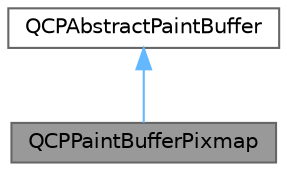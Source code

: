 digraph "QCPPaintBufferPixmap"
{
 // LATEX_PDF_SIZE
  bgcolor="transparent";
  edge [fontname=Helvetica,fontsize=10,labelfontname=Helvetica,labelfontsize=10];
  node [fontname=Helvetica,fontsize=10,shape=box,height=0.2,width=0.4];
  Node1 [label="QCPPaintBufferPixmap",height=0.2,width=0.4,color="gray40", fillcolor="grey60", style="filled", fontcolor="black",tooltip="A paint buffer based on QPixmap, using software raster rendering"];
  Node2 -> Node1 [dir="back",color="steelblue1",style="solid"];
  Node2 [label="QCPAbstractPaintBuffer",height=0.2,width=0.4,color="gray40", fillcolor="white", style="filled",URL="$class_q_c_p_abstract_paint_buffer.html",tooltip="The abstract base class for paint buffers, which define the rendering backend"];
}
